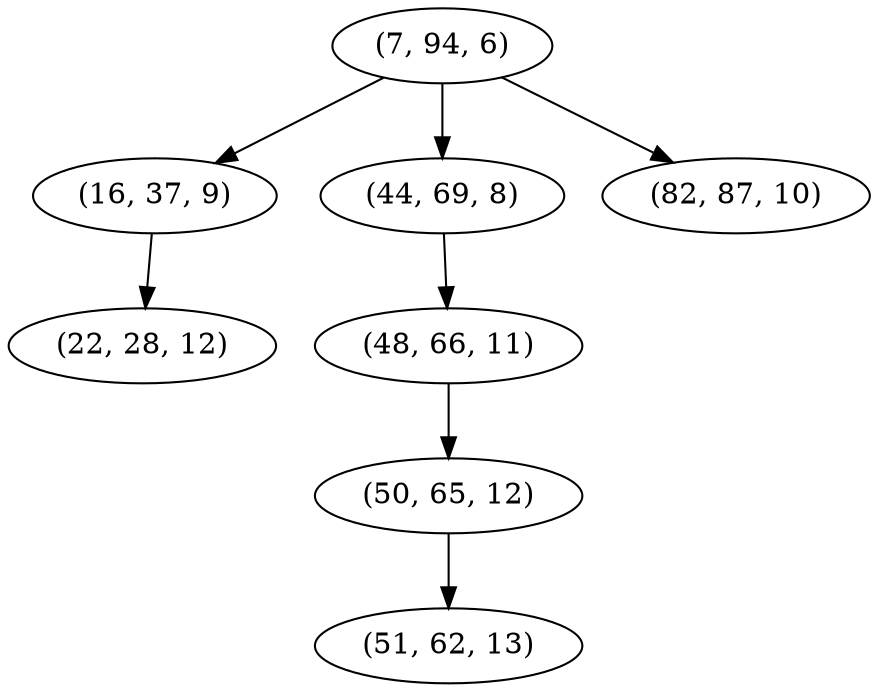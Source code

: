 digraph tree {
    "(7, 94, 6)";
    "(16, 37, 9)";
    "(22, 28, 12)";
    "(44, 69, 8)";
    "(48, 66, 11)";
    "(50, 65, 12)";
    "(51, 62, 13)";
    "(82, 87, 10)";
    "(7, 94, 6)" -> "(16, 37, 9)";
    "(7, 94, 6)" -> "(44, 69, 8)";
    "(7, 94, 6)" -> "(82, 87, 10)";
    "(16, 37, 9)" -> "(22, 28, 12)";
    "(44, 69, 8)" -> "(48, 66, 11)";
    "(48, 66, 11)" -> "(50, 65, 12)";
    "(50, 65, 12)" -> "(51, 62, 13)";
}

